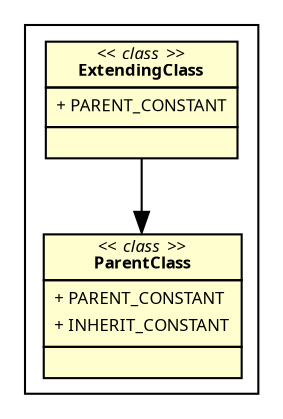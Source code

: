 digraph G1 {
	overlap = false;
	node [fontname="Verdana", fontsize="8", shape="none", margin="0", fillcolor="#FEFECE", style="filled"];
	edge [fontname="Verdana", fontsize="8"];
	subgraph cluster_6 {
		label="";
		"ParentClass" [label=<
<table border="0" cellborder="1" cellspacing="0">
<tr><td align="center">&lt;&lt; <font color="black"><i>class</i></font> &gt;&gt;<br/><b>ParentClass</b></td></tr>
<tr><td><table border="0" cellspacing="0" cellpadding="2">
<tr><td align="left">+ PARENT_CONSTANT</td></tr>
<tr><td align="left">+ INHERIT_CONSTANT</td></tr>
</table></td></tr>
<tr><td> </td></tr>
</table>
>];
		"ExtendingClass" [label=<
<table border="0" cellborder="1" cellspacing="0">
<tr><td align="center">&lt;&lt; <font color="black"><i>class</i></font> &gt;&gt;<br/><b>ExtendingClass</b></td></tr>
<tr><td><table border="0" cellspacing="0" cellpadding="2">
<tr><td align="left">+ PARENT_CONSTANT</td></tr>
</table></td></tr>
<tr><td> </td></tr>
</table>
>];
	}
	"ExtendingClass" -> "ParentClass";
}
